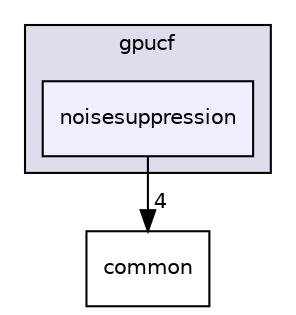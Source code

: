 digraph "/home/travis/build/AliceO2Group/AliceO2/GPU/GPUTracking/gpucf/src/gpucf/noisesuppression" {
  bgcolor=transparent;
  compound=true
  node [ fontsize="10", fontname="Helvetica"];
  edge [ labelfontsize="10", labelfontname="Helvetica"];
  subgraph clusterdir_1f37fe911f5f6fdd23ae7f4624eb6bed {
    graph [ bgcolor="#ddddee", pencolor="black", label="gpucf" fontname="Helvetica", fontsize="10", URL="dir_1f37fe911f5f6fdd23ae7f4624eb6bed.html"]
  dir_ee969a39af85d7c00517a75aad6e875e [shape=box, label="noisesuppression", style="filled", fillcolor="#eeeeff", pencolor="black", URL="dir_ee969a39af85d7c00517a75aad6e875e.html"];
  }
  dir_38cee04c34cfb929585cd851b54cb791 [shape=box label="common" URL="dir_38cee04c34cfb929585cd851b54cb791.html"];
  dir_ee969a39af85d7c00517a75aad6e875e->dir_38cee04c34cfb929585cd851b54cb791 [headlabel="4", labeldistance=1.5 headhref="dir_000602_000100.html"];
}
